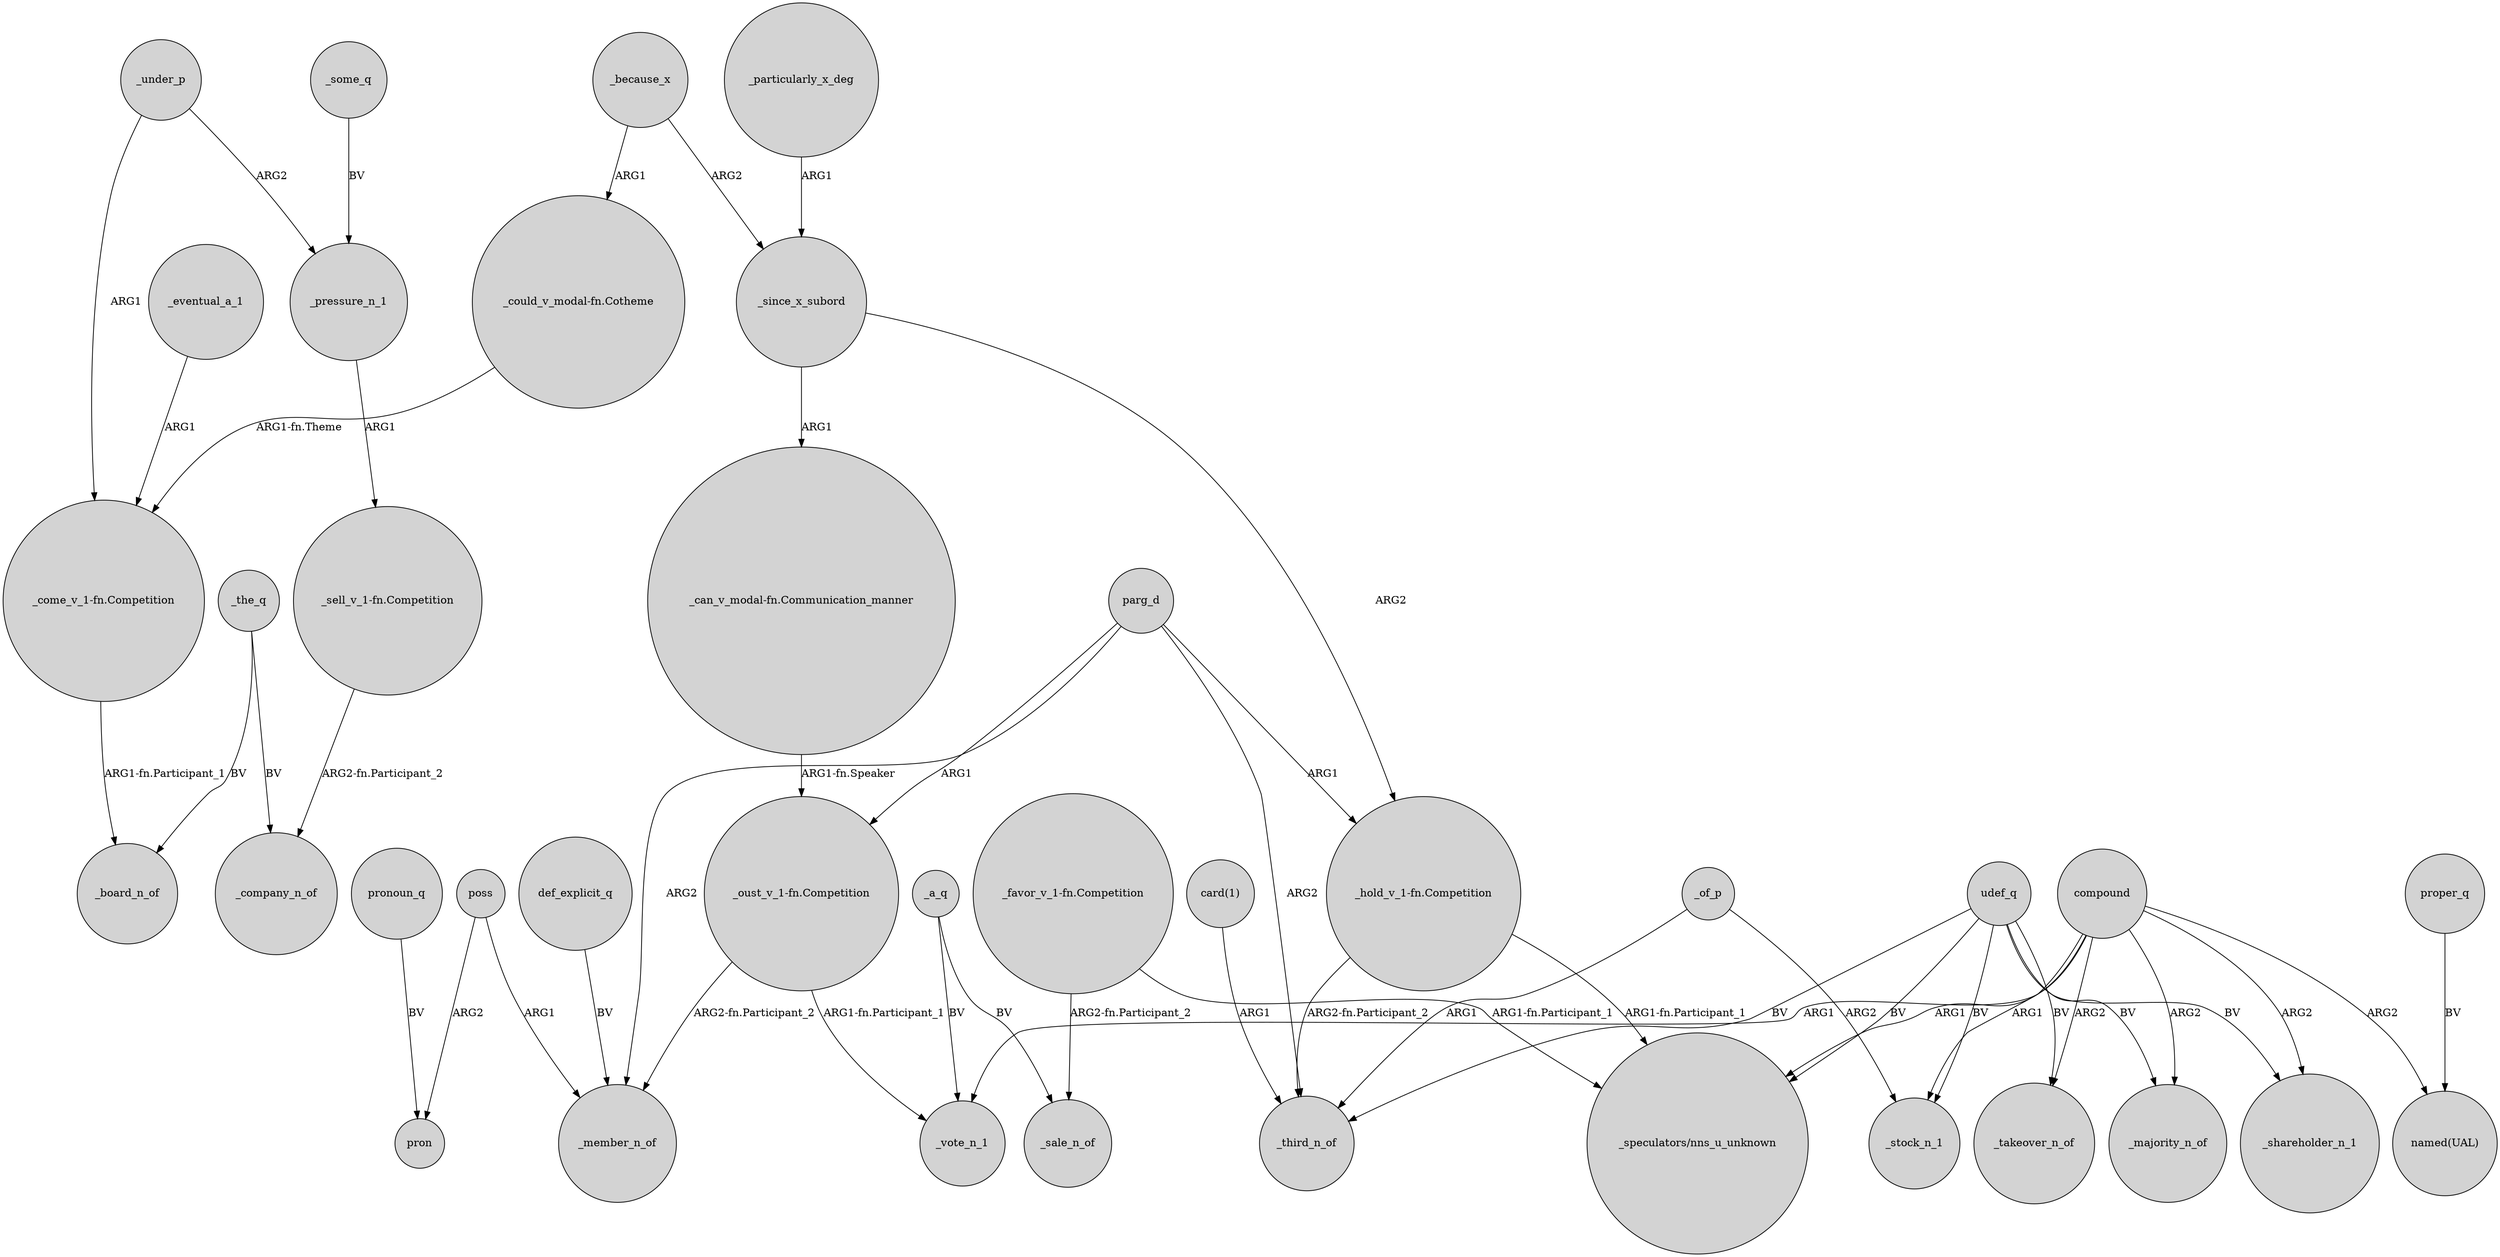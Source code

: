 digraph {
	node [shape=circle style=filled]
	_under_p -> "_come_v_1-fn.Competition" [label=ARG1]
	parg_d -> "_hold_v_1-fn.Competition" [label=ARG1]
	"_oust_v_1-fn.Competition" -> _member_n_of [label="ARG2-fn.Participant_2"]
	compound -> _shareholder_n_1 [label=ARG2]
	udef_q -> _shareholder_n_1 [label=BV]
	_eventual_a_1 -> "_come_v_1-fn.Competition" [label=ARG1]
	"card(1)" -> _third_n_of [label=ARG1]
	parg_d -> _member_n_of [label=ARG2]
	_under_p -> _pressure_n_1 [label=ARG2]
	"_could_v_modal-fn.Cotheme" -> "_come_v_1-fn.Competition" [label="ARG1-fn.Theme"]
	"_hold_v_1-fn.Competition" -> "_speculators/nns_u_unknown" [label="ARG1-fn.Participant_1"]
	_the_q -> _board_n_of [label=BV]
	compound -> _stock_n_1 [label=ARG1]
	udef_q -> "_speculators/nns_u_unknown" [label=BV]
	"_favor_v_1-fn.Competition" -> "_speculators/nns_u_unknown" [label="ARG1-fn.Participant_1"]
	proper_q -> "named(UAL)" [label=BV]
	pronoun_q -> pron [label=BV]
	udef_q -> _takeover_n_of [label=BV]
	"_come_v_1-fn.Competition" -> _board_n_of [label="ARG1-fn.Participant_1"]
	poss -> pron [label=ARG2]
	udef_q -> _stock_n_1 [label=BV]
	parg_d -> _third_n_of [label=ARG2]
	_a_q -> _vote_n_1 [label=BV]
	"_can_v_modal-fn.Communication_manner" -> "_oust_v_1-fn.Competition" [label="ARG1-fn.Speaker"]
	compound -> "_speculators/nns_u_unknown" [label=ARG1]
	def_explicit_q -> _member_n_of [label=BV]
	_pressure_n_1 -> "_sell_v_1-fn.Competition" [label=ARG1]
	parg_d -> "_oust_v_1-fn.Competition" [label=ARG1]
	"_sell_v_1-fn.Competition" -> _company_n_of [label="ARG2-fn.Participant_2"]
	"_hold_v_1-fn.Competition" -> _third_n_of [label="ARG2-fn.Participant_2"]
	_some_q -> _pressure_n_1 [label=BV]
	_since_x_subord -> "_hold_v_1-fn.Competition" [label=ARG2]
	_of_p -> _stock_n_1 [label=ARG2]
	_a_q -> _sale_n_of [label=BV]
	_since_x_subord -> "_can_v_modal-fn.Communication_manner" [label=ARG1]
	compound -> "named(UAL)" [label=ARG2]
	compound -> _vote_n_1 [label=ARG1]
	poss -> _member_n_of [label=ARG1]
	_because_x -> "_could_v_modal-fn.Cotheme" [label=ARG1]
	_particularly_x_deg -> _since_x_subord [label=ARG1]
	compound -> _takeover_n_of [label=ARG2]
	compound -> _majority_n_of [label=ARG2]
	"_favor_v_1-fn.Competition" -> _sale_n_of [label="ARG2-fn.Participant_2"]
	_because_x -> _since_x_subord [label=ARG2]
	udef_q -> _majority_n_of [label=BV]
	_of_p -> _third_n_of [label=ARG1]
	_the_q -> _company_n_of [label=BV]
	udef_q -> _third_n_of [label=BV]
	"_oust_v_1-fn.Competition" -> _vote_n_1 [label="ARG1-fn.Participant_1"]
}
